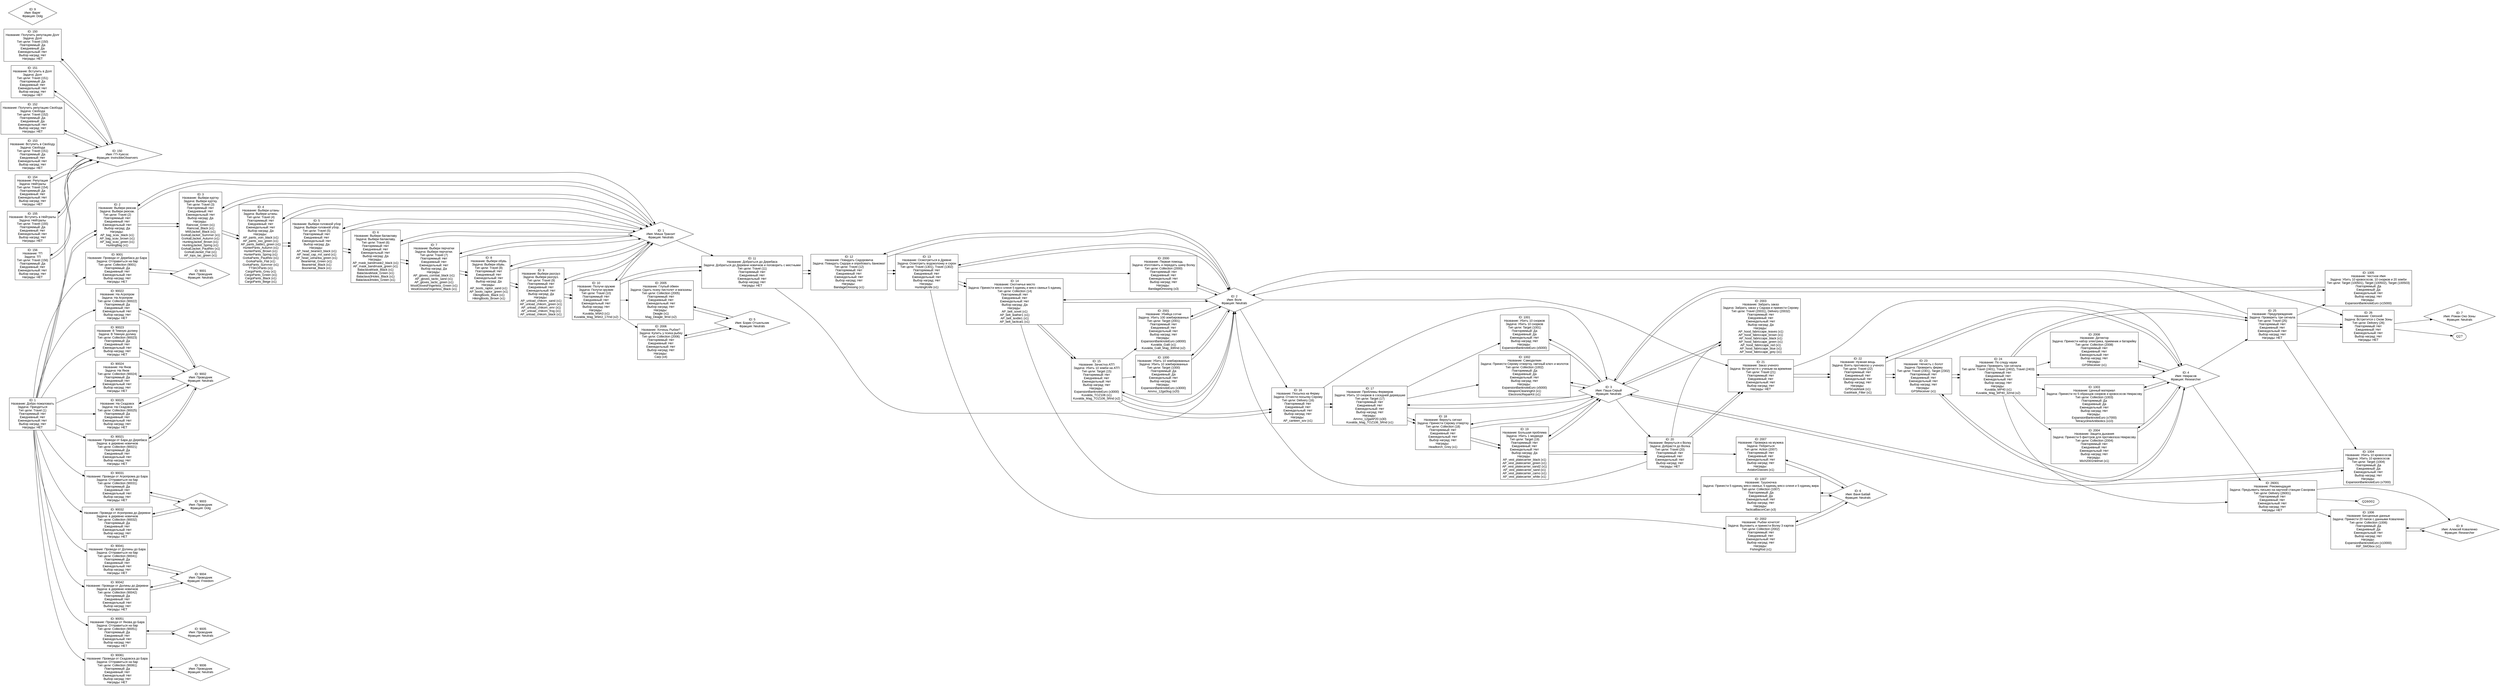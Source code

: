 digraph G {
rankdir=LR;
newrank=True;
charset="UTF-8";
fontname=Arial;
Q1000 [label="ID: 1000\nНазвание: Убить 10 зомбированных\nЗадача: Убить 10 зомбированных\nТип цели: Target (1000)\nПовторяемый: Да\nЕжедневный: Да\nЕженедельный: Нет\nВыбор наград: Нет\nНаграды: \nExpansionBanknoteEuro (x3000)\nAmmo_12gaSlug (x20)\n", shape=box, fontname=Arial, charset="utf-8"];
Q1001 [label="ID: 1001\nНазвание: Убить 10 снорков\nЗадача: Убить 10 снорков\nТип цели: Target (1001)\nПовторяемый: Да\nЕжедневный: Да\nЕженедельный: Нет\nВыбор наград: Нет\nНаграды: \nExpansionBanknoteEuro (x5000)\n", shape=box, fontname=Arial, charset="utf-8"];
Q1002 [label="ID: 1002\nНазвание: Самоделкин\nЗадача: Принести Серому отвертку, гаечный ключ и молоток\nТип цели: Collection (1002)\nПовторяемый: Да\nЕжедневный: Да\nЕженедельный: Нет\nВыбор наград: Нет\nНаграды: \nExpansionBanknoteEuro (x5000)\nWeaponCleaningKit (x1)\nElectronicRepairKit (x1)\n", shape=box, fontname=Arial, charset="utf-8"];
Q1003 [label="ID: 1003\nНазвание: Ценный материал\nЗадача: Принести по 5 образцов снорков и кровососов Некрасову\nТип цели: Collection (1003)\nПовторяемый: Да\nЕжедневный: Да\nЕженедельный: Нет\nВыбор наград: Нет\nНаграды: \nExpansionBanknoteEuro (x7000)\nTetracyclineAntibiotics (x10)\n", shape=box, fontname=Arial, charset="utf-8"];
Q1004 [label="ID: 1004\nНазвание: Убить 10 кровососов\nЗадача: Убить 10 кровососов\nТип цели: Target (1004)\nПовторяемый: Да\nЕжедневный: Да\nЕженедельный: Нет\nВыбор наград: Нет\nНаграды: \nExpansionBanknoteEuro (x7000)\n", shape=box, fontname=Arial, charset="utf-8"];
Q1005 [label="ID: 1005\nНазвание: Честное Имя\nЗадача: Убить 10 кровососов, 10 снорков и 20 зомби\nТип цели: Target (100501), Target (100502), Target (100503)\nПовторяемый: Да\nЕжедневный: Да\nЕженедельный: Нет\nВыбор наград: Нет\nНаграды: \nExpansionBanknoteEuro (x15000)\n", shape=box, fontname=Arial, charset="utf-8"];
Q1006 [label="ID: 1006\nНазвание: Бесценные данные\nЗадача: Принести 20 папок с данными Коваленко\nТип цели: Collection (1006)\nПовторяемый: Да\nЕжедневный: Да\nЕженедельный: Нет\nВыбор наград: Нет\nНаграды: \nExpansionBanknoteEuro (x10000)\nRIP_SMDbox (x1)\n", shape=box, fontname=Arial, charset="utf-8"];
Q1007 [label="ID: 1007\nНазвание: Тушоночка\nЗадача: Принести 5 единиц мясо свиньи, 5 единиц мясо оленя и 5 единиц жира\nТип цели: Collection (1007)\nПовторяемый: Да\nЕжедневный: Да\nЕженедельный: Нет\nВыбор наград: Нет\nНаграды: \nTacticalBaconCan (x3)\n", shape=box, fontname=Arial, charset="utf-8"];
Q10 [label="ID: 10\nНазвание: Получи оружие\nЗадача: Получи оружие\nТип цели: Travel (10)\nПовторяемый: Нет\nЕжедневный: Нет\nЕженедельный: Нет\nВыбор наград: Нет\nНаграды: \nKuvalda_M9A3 (x1)\nKuvalda_Mag_M9A3_17rnd (x2)\n", shape=box, fontname=Arial, charset="utf-8"];
Q11 [label="ID: 11\nНазвание: Добраться до Деребаса\nЗадача: Добраться до Деревни новичков и поговорить с местными\nТип цели: Travel (11)\nПовторяемый: Нет\nЕжедневный: Нет\nЕженедельный: Нет\nВыбор наград: Нет\nНаграды: НЕТ\n", shape=box, fontname=Arial, charset="utf-8"];
Q12 [label="ID: 12\nНазвание: Повидать Сидоровича\nЗадача: Повидать Сидора и опробовать банкомат\nТип цели: Travel (12)\nПовторяемый: Нет\nЕжедневный: Нет\nЕженедельный: Нет\nВыбор наград: Нет\nНаграды: \nBandageDressing (x1)\n", shape=box, fontname=Arial, charset="utf-8"];
Q13 [label="ID: 13\nНазвание: Осмотреться в Древне\nЗадача: Осмотреть водоколонку и схрон\nТип цели: Travel (1301), Travel (1302)\nПовторяемый: Нет\nЕжедневный: Нет\nЕженедельный: Нет\nВыбор наград: Нет\nНаграды: \nHuntingKnife (x1)\n", shape=box, fontname=Arial, charset="utf-8"];
Q14 [label="ID: 14\nНазвание: Охотничье место\nЗадача: Принести мясо оленя 5 единиц и мясо свиньи 5 единиц\nТип цели: Collection (14)\nПовторяемый: Нет\nЕжедневный: Нет\nЕженедельный: Нет\nВыбор наград: Да\nНаграды: \nAP_belt_sovet (x1)\nAP_belt_leather1 (x1)\nAP_belt_textile1 (x1)\nAP_belt_tactical1 (x1)\n", shape=box, fontname=Arial, charset="utf-8"];
Q150 [label="ID: 150\nНазвание: Получить репутацию Долг\nЗадача: Долг\nТип цели: Travel (150)\nПовторяемый: Да\nЕжедневный: Да\nЕженедельный: Нет\nВыбор наград: Нет\nНаграды: НЕТ\n", shape=box, fontname=Arial, charset="utf-8"];
Q151 [label="ID: 151\nНазвание: Вступить в Долг\nЗадача: Долг\nТип цели: Travel (151)\nПовторяемый: Да\nЕжедневный: Нет\nЕженедельный: Нет\nВыбор наград: Нет\nНаграды: НЕТ\n", shape=box, fontname=Arial, charset="utf-8"];
Q152 [label="ID: 152\nНазвание: Получить репутацию Свобода\nЗадача: Свобода\nТип цели: Travel (152)\nПовторяемый: Да\nЕжедневный: Да\nЕженедельный: Нет\nВыбор наград: Нет\nНаграды: НЕТ\n", shape=box, fontname=Arial, charset="utf-8"];
Q153 [label="ID: 153\nНазвание: Вступить в Свободу\nЗадача: Свобода\nТип цели: Travel (151)\nПовторяемый: Да\nЕжедневный: Нет\nЕженедельный: Нет\nВыбор наград: Нет\nНаграды: НЕТ\n", shape=box, fontname=Arial, charset="utf-8"];
Q154 [label="ID: 154\nНазвание: Репутация\nЗадача: Нейтралы\nТип цели: Travel (154)\nПовторяемый: Да\nЕжедневный: Нет\nЕженедельный: Нет\nВыбор наград: Нет\nНаграды: НЕТ\n", shape=box, fontname=Arial, charset="utf-8"];
Q155 [label="ID: 155\nНазвание: Вступить в Нейтралы\nЗадача: Нейтралы\nТип цели: Travel (155)\nПовторяемый: Да\nЕжедневный: Нет\nЕженедельный: Нет\nВыбор наград: Нет\nНаграды: НЕТ\n", shape=box, fontname=Arial, charset="utf-8"];
Q156 [label="ID: 156\nНазвание: ТП\nЗадача: ТП\nТип цели: Travel (156)\nПовторяемый: Да\nЕжедневный: Нет\nЕженедельный: Нет\nВыбор наград: Нет\nНаграды: НЕТ\n", shape=box, fontname=Arial, charset="utf-8"];
Q15 [label="ID: 15\nНазвание: Зачистка АТП\nЗадача: Убить 10 зомби на АТП\nТип цели: Target (15)\nПовторяемый: Нет\nЕжедневный: Нет\nЕженедельный: Нет\nВыбор наград: Нет\nНаграды: \nExpansionBanknoteEuro (x3000)\nKuvalda_TOZ106 (x1)\nKuvalda_Mag_TOZ106_5Rnd (x2)\n", shape=box, fontname=Arial, charset="utf-8"];
Q16 [label="ID: 16\nНазвание: Посылка на Ферму\nЗадача: Отнести посылку Серому\nТип цели: Delivery (16)\nПовторяемый: Нет\nЕжедневный: Нет\nЕженедельный: Нет\nВыбор наград: Нет\nНаграды: \nAP_canteen_sov (x1)\n", shape=box, fontname=Arial, charset="utf-8"];
Q17 [label="ID: 17\nНазвание: Проблемы Фермеров\nЗадача: Убить 10 снорков в соседней деревушке\nТип цели: Target (17)\nПовторяемый: Нет\nЕжедневный: Нет\nЕженедельный: Нет\nВыбор наград: Нет\nНаграды: \nAmmo_12gaAP20 (x30)\nKuvalda_Mag_TOZ106_5Rnd (x1)\n", shape=box, fontname=Arial, charset="utf-8"];
Q18 [label="ID: 18\nНазвание: Вернуть сигнал\nЗадача: Принести Серому отвертку\nТип цели: Collection (18)\nПовторяемый: Нет\nЕжедневный: Нет\nЕженедельный: Нет\nВыбор наград: Нет\nНаграды: \nHeadtorch_Grey (x1)\n", shape=box, fontname=Arial, charset="utf-8"];
Q19 [label="ID: 19\nНазвание: Большая проблема\nЗадача: Убить 1 медведя\nТип цели: Target (19)\nПовторяемый: Нет\nЕжедневный: Нет\nЕженедельный: Нет\nВыбор наград: Да\nНаграды: \nAP_vest_platecarrier_black (x1)\nAP_vest_platecarrier_green (x1)\nAP_vest_platecarrier_sand2 (x1)\nAP_vest_platecarrier_sand (x1)\nAP_vest_platecarrier_camo (x1)\nAP_vest_platecarrier_white (x1)\n", shape=box, fontname=Arial, charset="utf-8"];
Q1 [label="ID: 1\nНазвание: Добро пожаловать\nЗадача: Приодеться\nТип цели: Travel (1)\nПовторяемый: Нет\nЕжедневный: Нет\nЕженедельный: Нет\nВыбор наград: Нет\nНаграды: НЕТ\n", shape=box, fontname=Arial, charset="utf-8"];
Q2000 [label="ID: 2000\nНазвание: Первая помощь\nЗадача: Изготовить и передать шину Волку\nТип цели: Collection (2000)\nПовторяемый: Нет\nЕжедневный: Нет\nЕженедельный: Нет\nВыбор наград: Нет\nНаграды: \nBandageDressing (x3)\n", shape=box, fontname=Arial, charset="utf-8"];
Q2001 [label="ID: 2001\nНазвание: Убийца сотни\nЗадача: Убить 100 зомбированных\nТип цели: Target (2001)\nПовторяемый: Нет\nЕжедневный: Нет\nЕженедельный: Нет\nВыбор наград: Нет\nНаграды: \nExpansionBanknoteEuro (x8000)\nKuvalda_Galil (x1)\nKuvalda_Galil_Mag_30Rnd (x2)\n", shape=box, fontname=Arial, charset="utf-8"];
Q2002 [label="ID: 2002\nНазвание: Рыбки хочется!\nЗадача: Выловить и принести Волку 3 карпов\nТип цели: Collection (2002)\nПовторяемый: Нет\nЕжедневный: Нет\nЕженедельный: Нет\nВыбор наград: Нет\nНаграды: \nFishingRod (x1)\n", shape=box, fontname=Arial, charset="utf-8"];
Q2003 [label="ID: 2003\nНазвание: Забрать заказ\nЗадача: Забрать заказ у Сидора и принести Серому\nТип цели: Travel (20031), Delivery (20032)\nПовторяемый: Нет\nЕжедневный: Нет\nЕженедельный: Нет\nВыбор наград: Да\nНаграды: \nAP_hood_fabriccape_leaves (x1)\nAP_hood_fabriccape_brown (x1)\nAP_hood_fabriccape_black (x1)\nAP_hood_fabriccape_green (x1)\nAP_hood_fabriccape_red (x1)\nAP_hood_fabriccape_blue (x1)\nAP_hood_fabriccape_grey (x1)\n", shape=box, fontname=Arial, charset="utf-8"];
Q2004 [label="ID: 2004\nНазвание: Защита дыхания\nЗадача: Принести 5 филтров для противогаза Некрасову\nТип цели: Collection (2004)\nПовторяемый: Нет\nЕжедневный: Нет\nЕженедельный: Нет\nВыбор наград: Нет\nНаграды: \nMich2001Helmet (x1)\n", shape=box, fontname=Arial, charset="utf-8"];
Q2005 [label="ID: 2005\nНазвание: Глупый обмен\nЗадача: Одать психу пистолет и магазины\nТип цели: Collection (2005)\nПовторяемый: Нет\nЕжедневный: Нет\nЕженедельный: Нет\nВыбор наград: Нет\nНаграды: \nDeagle (x1)\nMag_Deagle_9rnd (x2)\n", shape=box, fontname=Arial, charset="utf-8"];
Q2006 [label="ID: 2006\nНазвание: Хочешь Рыбки?\nЗадача: Купить у психа рыбку\nТип цели: Collection (2006)\nПовторяемый: Нет\nЕжедневный: Нет\nЕженедельный: Нет\nВыбор наград: Нет\nНаграды: \nCarp (x4)\n", shape=box, fontname=Arial, charset="utf-8"];
Q2007 [label="ID: 2007\nНазвание: Проверка на мужика\nЗадача: Побриться\nТип цели: Action (2007)\nПовторяемый: Нет\nЕжедневный: Нет\nЕженедельный: Нет\nВыбор наград: Нет\nНаграды: \nAviatorGlasses (x1)\n", shape=box, fontname=Arial, charset="utf-8"];
Q2008 [label="ID: 2008\nНазвание: Детектор\nЗадача: Принести набор электрика, приемник и батарейку\nТип цели: Collection (2008)\nПовторяемый: Нет\nЕжедневный: Нет\nЕженедельный: Нет\nВыбор наград: Нет\nНаграды: \nGPSReceiver (x1)\n", shape=box, fontname=Arial, charset="utf-8"];
Q20 [label="ID: 20\nНазвание: Вернуться к Волку\nЗадача: Добрастя до Волка\nТип цели: Travel (20)\nПовторяемый: Нет\nЕжедневный: Нет\nЕженедельный: Нет\nВыбор наград: Нет\nНаграды: НЕТ\n", shape=box, fontname=Arial, charset="utf-8"];
Q21 [label="ID: 21\nНазвание: Заказ ученого\nЗадача: Встретистя с ученым на времянке\nТип цели: Travel (21)\nПовторяемый: Нет\nЕжедневный: Нет\nЕженедельный: Нет\nВыбор наград: Нет\nНаграды: НЕТ\n", shape=box, fontname=Arial, charset="utf-8"];
Q22 [label="ID: 22\nНазвание: Нужная вещь\nЗадача: Взять противогаз у ученого\nТип цели: Travel (22)\nПовторяемый: Нет\nЕжедневный: Нет\nЕженедельный: Нет\nВыбор наград: Нет\nНаграды: \nGP5GasMask (x1)\nGasMask_Filter (x1)\n", shape=box, fontname=Arial, charset="utf-8"];
Q23 [label="ID: 23\nНазвание: Нечисть с болот\nЗадача: Проверить ферму\nТип цели: Travel (2301), Target (2302)\nПовторяемый: Нет\nЕжедневный: Нет\nЕженедельный: Нет\nВыбор наград: Нет\nНаграды: \nGPSReceiver (x1)\n", shape=box, fontname=Arial, charset="utf-8"];
Q24 [label="ID: 24\nНазвание: По следу науки\nЗадача: Проверить три сигнала\nТип цели: Travel (2401), Travel (2402), Travel (2403)\nПовторяемый: Нет\nЕжедневный: Нет\nЕженедельный: Нет\nВыбор наград: Нет\nНаграды: \nKuvalda_MP40 (x1)\nKuvalda_Mag_MP40_32rnd (x2)\n", shape=box, fontname=Arial, charset="utf-8"];
Q25 [label="ID: 25\nНазвание: Предупреждение\nЗадача: Проверить три сигнала\nТип цели: Travel (25)\nПовторяемый: Нет\nЕжедневный: Нет\nЕженедельный: Нет\nВыбор наград: Нет\nНаграды: НЕТ\n", shape=box, fontname=Arial, charset="utf-8"];
Q26001 [label="ID: 26001\nНазвание: Рекомендация\nЗадача: Предъявить письмо на научной станции Сахорова\nТип цели: Delivery (26001)\nПовторяемый: Нет\nЕжедневный: Нет\nЕженедельный: Нет\nВыбор наград: Нет\nНаграды: НЕТ\n", shape=box, fontname=Arial, charset="utf-8"];
Q26 [label="ID: 26\nНазвание: Связной\nЗадача: Встретится с Оком Зоны\nТип цели: Delivery (26)\nПовторяемый: Нет\nЕжедневный: Нет\nЕженедельный: Нет\nВыбор наград: Нет\nНаграды: НЕТ\n", shape=box, fontname=Arial, charset="utf-8"];
Q2 [label="ID: 2\nНазвание: Выбери рюкзак\nЗадача: Выбери рюкзак.\nТип цели: Travel (2)\nПовторяемый: Нет\nЕжедневный: Нет\nЕженедельный: Нет\nВыбор наград: Да\nНаграды: \nAP_bag_scav_black (x1)\nAP_bag_scav_brown (x1)\nAP_bag_scav_green (x1)\nHuntingBag (x1)\n", shape=box, fontname=Arial, charset="utf-8"];
Q3 [label="ID: 3\nНазвание: Выбери куртку\nЗадача: Выбери куртку.\nТип цели: Travel (3)\nПовторяемый: Нет\nЕжедневный: Нет\nЕженедельный: Нет\nВыбор наград: Да\nНаграды: \nRaincoat_Green (x1)\nRaincoat_Black (x1)\nM65Jacket_Black (x1)\nGorkaEJacket_Summer (x1)\nGorkaEJacket_Autumn (x1)\nHuntingJacket_Brown (x1)\nHuntingJacket_Spring (x1)\nGorkaEJacket_PautRev (x1)\nGorkaEJacket_Flat (x1)\nAP_tops_tac_green (x1)\n", shape=box, fontname=Arial, charset="utf-8"];
Q4 [label="ID: 4\nНазвание: Выбери штаны\nЗадача: Выбери штаны.\nТип цели: Travel (4)\nПовторяемый: Нет\nЕжедневный: Нет\nЕженедельный: Нет\nВыбор наград: Да\nНаграды: \nAP_pants_voin_black (x1)\nAP_pants_sso_green (x1)\nAP_pants_battle1_green (x1)\nHunterPants_Autumn (x1)\nHunterPants_Brown (x1)\nHunterPants_Spring (x1)\nGorkaPants_PautRev (x1)\nGorkaPants_Flat (x1)\nGorkaPants_Summer (x1)\nTTSKOPants (x1)\nCargoPants_Grey (x1)\nCargoPants_Green (x1)\nCargoPants_Black (x1)\nCargoPants_Beige (x1)\n", shape=box, fontname=Arial, charset="utf-8"];
Q5 [label="ID: 5\nНазвание: Выбери головной убор\nЗадача: Выбери головной убор.\nТип цели: Travel (5)\nПовторяемый: Нет\nЕжедневный: Нет\nЕженедельный: Нет\nВыбор наград: Да\nНаграды: \nAP_head_beanie3_black (x1)\nAP_head_cap_mil_sand (x1)\nAP_head_ushanka_green (x1)\nBeanieHat_Green (x1)\nBeanieHat_Black (x1)\nBoonieHat_Black (x1)\n", shape=box, fontname=Arial, charset="utf-8"];
Q6 [label="ID: 6\nНазвание: Выбери балаклаву\nЗадача: Выбери балаклаву.\nТип цели: Travel (6)\nПовторяемый: Нет\nЕжедневный: Нет\nЕженедельный: Нет\nВыбор наград: Да\nНаграды: \nAP_mask_bandmask2_black (x1)\nAP_mask_bandmask_green (x1)\nBalaclavaMask_Black (x1)\nBalaclavaMask_Green (x1)\nBalaclava3Holes_Black (x1)\nBalaclava3Holes_Green (x1)\n", shape=box, fontname=Arial, charset="utf-8"];
Q7 [label="ID: 7\nНазвание: Выбери перчатки\nЗадача: Выбери перчатки.\nТип цели: Travel (7)\nПовторяемый: Нет\nЕжедневный: Нет\nЕженедельный: Нет\nВыбор наград: Да\nНаграды: \nAP_gloves_combat_black (x1)\nAP_gloves_tactic_sand (x1)\nAP_gloves_tactic_green (x1)\nWoolGlovesFingerless_Green (x1)\nWoolGlovesFingerless_Black (x1)\n", shape=box, fontname=Arial, charset="utf-8"];
Q8 [label="ID: 8\nНазвание: Выбери обувь\nЗадача: Выбери обувь.\nТип цели: Travel (8)\nПовторяемый: Нет\nЕжедневный: Нет\nЕженедельный: Нет\nВыбор наград: Да\nНаграды: \nAP_boots_raptor_sand (x1)\nAP_boots_raptor_green (x1)\nHikingBoots_Black (x1)\nHikingBoots_Brown (x1)\n", shape=box, fontname=Arial, charset="utf-8"];
Q9001 [label="ID: 9001\nНазвание: Проведи от Деребаса до Бара\nЗадача: Отправиться на бар\nТип цели: Collection (9001)\nПовторяемый: Да\nЕжедневный: Нет\nЕженедельный: Нет\nВыбор наград: Нет\nНаграды: НЕТ\n", shape=box, fontname=Arial, charset="utf-8"];
Q90021 [label="ID: 90021\nНазвание: Проведи от Бара до Деребаса\nЗадача: в деревню новичков\nТип цели: Collection (90021)\nПовторяемый: Да\nЕжедневный: Нет\nЕженедельный: Нет\nВыбор наград: Нет\nНаграды: НЕТ\n", shape=box, fontname=Arial, charset="utf-8"];
Q90022 [label="ID: 90022\nНазвание: На Агропром\nЗадача: На Агропром\nТип цели: Collection (90022)\nПовторяемый: Да\nЕжедневный: Нет\nЕженедельный: Нет\nВыбор наград: Нет\nНаграды: НЕТ\n", shape=box, fontname=Arial, charset="utf-8"];
Q90023 [label="ID: 90023\nНазвание: В Темную долину\nЗадача: В Темную долину\nТип цели: Collection (90023)\nПовторяемый: Да\nЕжедневный: Нет\nЕженедельный: Нет\nВыбор наград: Нет\nНаграды: НЕТ\n", shape=box, fontname=Arial, charset="utf-8"];
Q90024 [label="ID: 90024\nНазвание: На Янов\nЗадача: На Янов\nТип цели: Collection (90024)\nПовторяемый: Да\nЕжедневный: Нет\nЕженедельный: Нет\nВыбор наград: Нет\nНаграды: НЕТ\n", shape=box, fontname=Arial, charset="utf-8"];
Q90025 [label="ID: 90025\nНазвание: На Скадовск\nЗадача: На Скадовск\nТип цели: Collection (90025)\nПовторяемый: Да\nЕжедневный: Нет\nЕженедельный: Нет\nВыбор наград: Нет\nНаграды: НЕТ\n", shape=box, fontname=Arial, charset="utf-8"];
Q90031 [label="ID: 90031\nНазвание: Проведи от Агропрома до Бара\nЗадача: Отправиться на бар\nТип цели: Collection (90031)\nПовторяемый: Да\nЕжедневный: Нет\nЕженедельный: Нет\nВыбор наград: Нет\nНаграды: НЕТ\n", shape=box, fontname=Arial, charset="utf-8"];
Q90032 [label="ID: 90032\nНазвание: Проведи от Агропрома до Деревни\nЗадача: в деревню новичков\nТип цели: Collection (90032)\nПовторяемый: Да\nЕжедневный: Нет\nЕженедельный: Нет\nВыбор наград: Нет\nНаграды: НЕТ\n", shape=box, fontname=Arial, charset="utf-8"];
Q90041 [label="ID: 90041\nНазвание: Проведи от Долины до Бара\nЗадача: Отправиться на бар\nТип цели: Collection (90041)\nПовторяемый: Да\nЕжедневный: Нет\nЕженедельный: Нет\nВыбор наград: Нет\nНаграды: НЕТ\n", shape=box, fontname=Arial, charset="utf-8"];
Q90042 [label="ID: 90042\nНазвание: Проведи от Долины до Деревни\nЗадача: в деревню новичков\nТип цели: Collection (90042)\nПовторяемый: Да\nЕжедневный: Нет\nЕженедельный: Нет\nВыбор наград: Нет\nНаграды: НЕТ\n", shape=box, fontname=Arial, charset="utf-8"];
Q90051 [label="ID: 90051\nНазвание: Проведи от Янова до Бара\nЗадача: Отправиться на бар\nТип цели: Collection (90051)\nПовторяемый: Да\nЕжедневный: Нет\nЕженедельный: Нет\nВыбор наград: Нет\nНаграды: НЕТ\n", shape=box, fontname=Arial, charset="utf-8"];
Q90061 [label="ID: 90061\nНазвание: Проведи от Скадовска до Бара\nЗадача: Отправиться на бар\nТип цели: Collection (90061)\nПовторяемый: Да\nЕжедневный: Нет\nЕженедельный: Нет\nВыбор наград: Нет\nНаграды: НЕТ\n", shape=box, fontname=Arial, charset="utf-8"];
Q9 [label="ID: 9\nНазвание: Выбери разгруз\nЗадача: Выбери разгруз.\nТип цели: Travel (9)\nПовторяемый: Нет\nЕжедневный: Нет\nЕженедельный: Нет\nВыбор наград: Да\nНаграды: \nAP_unload_chikom_sand (x1)\nAP_unload_chikom_green (x1)\nAP_unload_chikom_emr (x1)\nAP_unload_chikom_frog (x1)\nAP_unload_chikom_black (x1)\n", shape=box, fontname=Arial, charset="utf-8"];
N150 [label="ID: 150\nИмя: ГП-Хуесос\nФракция: InvincibleObservers", shape=diamond, fontname=Arial, charset="utf-8"];
N1 [label="ID: 1\nИмя: Миша Транзит\nФракция: Neutrals", shape=diamond, fontname=Arial, charset="utf-8"];
N2 [label="ID: 2\nИмя: Волк\nФракция: Neutrals", shape=diamond, fontname=Arial, charset="utf-8"];
N3 [label="ID: 3\nИмя: Паша Серый\nФракция: Neutrals", shape=diamond, fontname=Arial, charset="utf-8"];
N4 [label="ID: 4\nИмя: Некрасов\nФракция: Researcher", shape=diamond, fontname=Arial, charset="utf-8"];
N5 [label="ID: 5\nИмя: Борис Отшельник\nФракция: Neutrals", shape=diamond, fontname=Arial, charset="utf-8"];
N6 [label="ID: 6\nИмя: Ваня Бабай\nФракция: Neutrals", shape=diamond, fontname=Arial, charset="utf-8"];
N7 [label="ID: 7\nИмя: Роман Око Зоны\nФракция: Neutrals", shape=diamond, fontname=Arial, charset="utf-8"];
N8 [label="ID: 8\nИмя: Алексей Коваленко\nФракция: Researcher", shape=diamond, fontname=Arial, charset="utf-8"];
N9001 [label="ID: 9001\nИмя: Проводник\nФракция: Neutrals", shape=diamond, fontname=Arial, charset="utf-8"];
N9002 [label="ID: 9002\nИмя: Проводник\nФракция: Neutrals", shape=diamond, fontname=Arial, charset="utf-8"];
N9003 [label="ID: 9003\nИмя: Проводник\nФракция: Dolg", shape=diamond, fontname=Arial, charset="utf-8"];
N9004 [label="ID: 9004\nИмя: Проводник\nФракция: Freedom", shape=diamond, fontname=Arial, charset="utf-8"];
N9005 [label="ID: 9005\nИмя: Проводник\nФракция: Neutrals", shape=diamond, fontname=Arial, charset="utf-8"];
N9006 [label="ID: 9006\nИмя: Проводник\nФракция: Neutrals", shape=diamond, fontname=Arial, charset="utf-8"];
N9 [label="ID: 9\nИмя: Варяг\nФракция: Dolg", shape=diamond, fontname=Arial, charset="utf-8"];
N2 -> Q1000;
N3 -> Q1001;
N3 -> Q1002;
N4 -> Q1003;
N3 -> Q1004;
N3 -> Q1005;
N8 -> Q1006;
N6 -> Q1007;
N1 -> Q10;
N1 -> Q11;
N2 -> Q12;
N2 -> Q13;
N2 -> Q14;
N150 -> Q150;
N150 -> Q151;
N150 -> Q152;
N150 -> Q153;
N150 -> Q154;
N150 -> Q155;
N150 -> Q156;
N2 -> Q15;
N2 -> Q16;
N3 -> Q17;
N3 -> Q18;
N3 -> Q19;
N2 -> Q2000;
N2 -> Q2001;
N6 -> Q2002;
N3 -> Q2003;
N4 -> Q2004;
N5 -> Q2005;
N5 -> Q2006;
N6 -> Q2007;
N4 -> Q2008;
N3 -> Q20;
N2 -> Q21;
N4 -> Q22;
N4 -> Q23;
N4 -> Q24;
N4 -> Q25;
N4 -> Q26001;
N2 -> Q26;
N1 -> Q2;
N1 -> Q3;
N1 -> Q4;
N1 -> Q5;
N1 -> Q6;
N1 -> Q7;
N1 -> Q8;
N9001 -> Q9001;
N9002 -> Q90021;
N9002 -> Q90022;
N9002 -> Q90023;
N9002 -> Q90024;
N9002 -> Q90025;
N9003 -> Q90031;
N9003 -> Q90032;
N9004 -> Q90041;
N9004 -> Q90042;
N9005 -> Q90051;
N9006 -> Q90061;
N1 -> Q9;
Q1000 -> N2;
Q1001 -> N3;
Q1002 -> N3;
Q1003 -> N4;
Q1004 -> N3;
Q1005 -> N3;
Q1006 -> N8;
Q1007 -> N6;
Q10 -> N1;
Q11 -> N2;
Q12 -> N2;
Q13 -> N2;
Q14 -> N2;
Q150 -> N150;
Q151 -> N150;
Q152 -> N150;
Q153 -> N150;
Q154 -> N150;
Q155 -> N150;
Q156 -> N150;
Q15 -> N2;
Q16 -> N3;
Q17 -> N3;
Q18 -> N3;
Q19 -> N3;
Q1 -> N1;
Q2000 -> N2;
Q2001 -> N2;
Q2002 -> N6;
Q2003 -> N3;
Q2004 -> N4;
Q2005 -> N5;
Q2006 -> N5;
Q2007 -> N6;
Q2008 -> N4;
Q20 -> N2;
Q21 -> N4;
Q22 -> N4;
Q23 -> N4;
Q24 -> N4;
Q25 -> N2;
Q26001 -> N8;
Q26 -> N7;
Q2 -> N1;
Q3 -> N1;
Q4 -> N1;
Q5 -> N1;
Q6 -> N1;
Q7 -> N1;
Q8 -> N1;
Q9001 -> N9001;
Q90021 -> N9002;
Q90022 -> N9002;
Q90023 -> N9002;
Q90024 -> N9002;
Q90025 -> N9002;
Q90031 -> N9003;
Q90032 -> N9003;
Q90041 -> N9004;
Q90042 -> N9004;
Q90051 -> N9005;
Q90061 -> N9006;
Q9 -> N1;
Q10 -> Q11;
Q11 -> Q12;
Q12 -> Q13;
Q13 -> Q14;
Q14 -> Q15;
Q15 -> Q16;
Q16 -> Q17;
Q17 -> Q18;
Q18 -> Q19;
Q19 -> Q20;
Q1 -> Q2;
Q20 -> Q21;
Q21 -> Q22;
Q22 -> Q23;
Q23 -> Q24;
Q24 -> Q25;
Q25 -> Q26;
Q26001 -> Q26002;
Q26 -> Q27;
Q2 -> Q3;
Q3 -> Q4;
Q4 -> Q5;
Q5 -> Q6;
Q6 -> Q7;
Q7 -> Q8;
Q8 -> Q9;
Q9 -> Q10;
Q15 -> Q1000;
Q17 -> Q1001;
Q17 -> Q1002;
Q24 -> Q1003;
Q25 -> Q1004;
Q25 -> Q1005;
Q26001 -> Q1006;
Q14 -> Q1007;
Q9 -> Q10;
Q10 -> Q11;
Q11 -> Q12;
Q12 -> Q13;
Q13 -> Q14;
Q14 -> Q15;
Q15 -> Q16;
Q16 -> Q17;
Q17 -> Q18;
Q18 -> Q19;
Q13 -> Q2000;
Q15 -> Q2001;
Q13 -> Q2002;
Q20 -> Q2003;
Q24 -> Q2004;
Q10 -> Q2005;
Q10 -> Q2006;
Q20 -> Q2007;
Q24 -> Q2008;
Q19 -> Q20;
Q20 -> Q21;
Q21 -> Q22;
Q22 -> Q23;
Q23 -> Q24;
Q24 -> Q25;
Q24 -> Q26001;
Q25 -> Q26;
Q1 -> Q2;
Q2 -> Q3;
Q3 -> Q4;
Q4 -> Q5;
Q5 -> Q6;
Q6 -> Q7;
Q7 -> Q8;
Q1 -> Q9001;
Q1 -> Q90021;
Q1 -> Q90022;
Q1 -> Q90023;
Q1 -> Q90024;
Q1 -> Q90025;
Q1 -> Q90031;
Q1 -> Q90032;
Q1 -> Q90041;
Q1 -> Q90042;
Q1 -> Q90051;
Q1 -> Q90061;
Q8 -> Q9;
}
